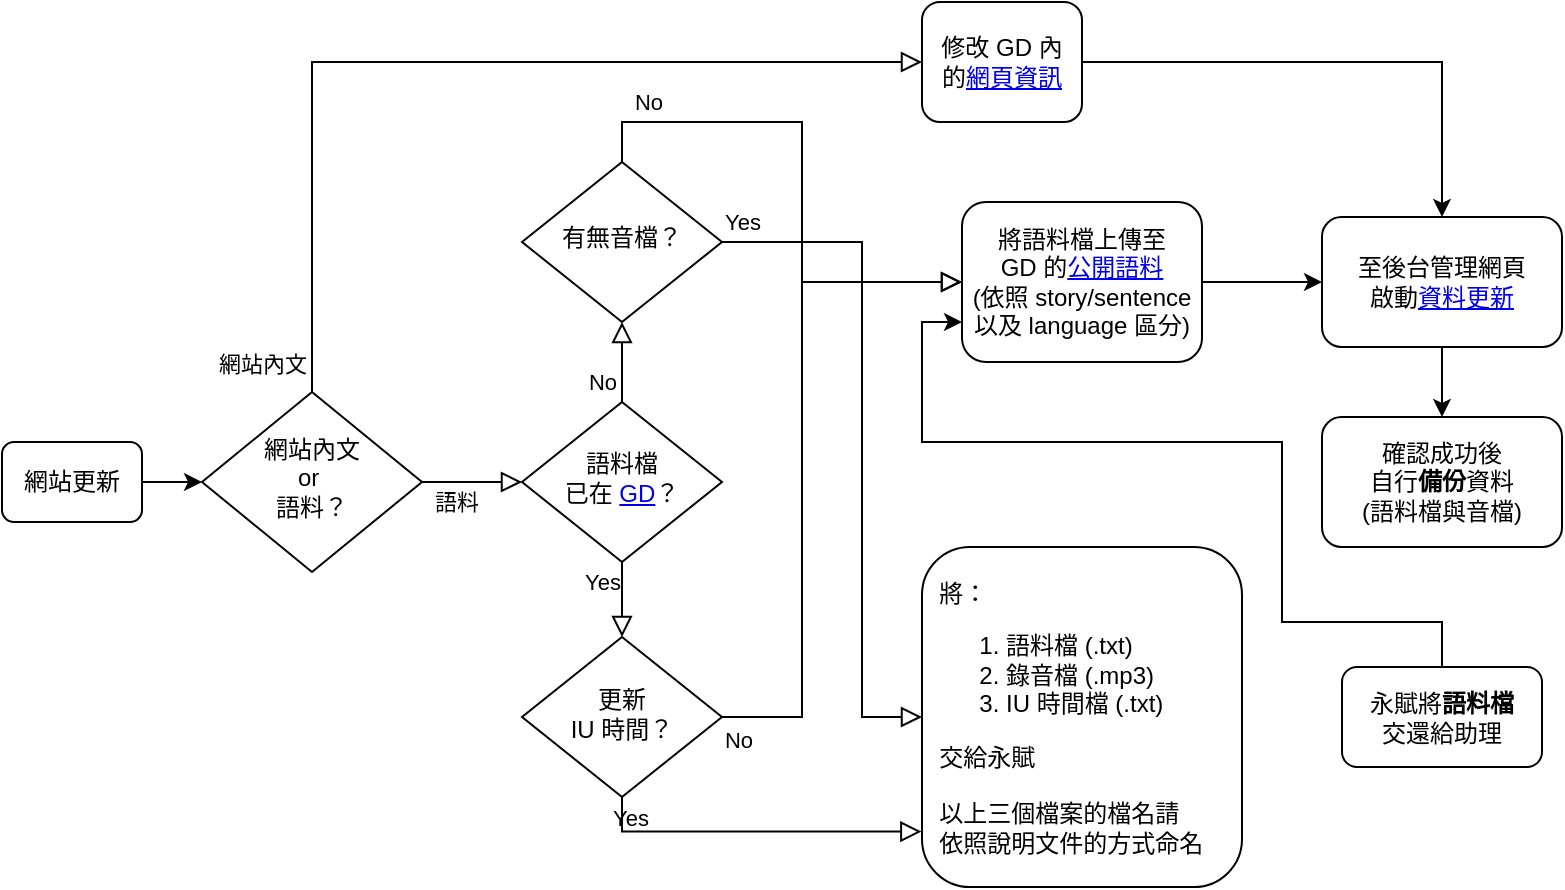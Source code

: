 <mxfile version="14.6.13" type="device"><diagram id="C5RBs43oDa-KdzZeNtuy" name="Page-1"><mxGraphModel dx="1693" dy="1706" grid="1" gridSize="10" guides="1" tooltips="1" connect="1" arrows="1" fold="1" page="1" pageScale="1" pageWidth="827" pageHeight="1169" math="0" shadow="0"><root><mxCell id="WIyWlLk6GJQsqaUBKTNV-0"/><mxCell id="WIyWlLk6GJQsqaUBKTNV-1" parent="WIyWlLk6GJQsqaUBKTNV-0"/><mxCell id="WIyWlLk6GJQsqaUBKTNV-3" value="網站更新" style="rounded=1;whiteSpace=wrap;html=1;fontSize=12;glass=0;strokeWidth=1;shadow=0;" parent="WIyWlLk6GJQsqaUBKTNV-1" vertex="1"><mxGeometry x="-230" y="10" width="70" height="40" as="geometry"/></mxCell><mxCell id="WIyWlLk6GJQsqaUBKTNV-4" value="Yes" style="rounded=0;html=1;jettySize=auto;orthogonalLoop=1;fontSize=11;endArrow=block;endFill=0;endSize=8;strokeWidth=1;shadow=0;labelBackgroundColor=none;edgeStyle=orthogonalEdgeStyle;exitX=0.5;exitY=1;exitDx=0;exitDy=0;" parent="WIyWlLk6GJQsqaUBKTNV-1" source="WIyWlLk6GJQsqaUBKTNV-6" target="WIyWlLk6GJQsqaUBKTNV-10" edge="1"><mxGeometry x="-0.538" y="-10" relative="1" as="geometry"><mxPoint as="offset"/></mxGeometry></mxCell><mxCell id="WIyWlLk6GJQsqaUBKTNV-5" value="No" style="edgeStyle=orthogonalEdgeStyle;rounded=0;html=1;jettySize=auto;orthogonalLoop=1;fontSize=11;endArrow=block;endFill=0;endSize=8;strokeWidth=1;shadow=0;labelBackgroundColor=none;exitX=0.5;exitY=0;exitDx=0;exitDy=0;entryX=0.5;entryY=1;entryDx=0;entryDy=0;" parent="WIyWlLk6GJQsqaUBKTNV-1" source="WIyWlLk6GJQsqaUBKTNV-6" target="FPayXZyICiVkKeWRvV8T-0" edge="1"><mxGeometry x="-0.5" y="10" relative="1" as="geometry"><mxPoint as="offset"/><mxPoint x="80" y="-50" as="targetPoint"/></mxGeometry></mxCell><mxCell id="WIyWlLk6GJQsqaUBKTNV-6" value="語料檔&lt;br&gt;已在 &lt;a href=&quot;https://drive.google.com/drive/folders/1anXf0owlXjyu_qc7mF-_ayNJGfo_0CiV&quot;&gt;GD&lt;/a&gt;？" style="rhombus;whiteSpace=wrap;html=1;shadow=0;fontFamily=Helvetica;fontSize=12;align=center;strokeWidth=1;spacing=6;spacingTop=-4;" parent="WIyWlLk6GJQsqaUBKTNV-1" vertex="1"><mxGeometry x="30" y="-10" width="100" height="80" as="geometry"/></mxCell><mxCell id="WIyWlLk6GJQsqaUBKTNV-8" value="No" style="rounded=0;html=1;jettySize=auto;orthogonalLoop=1;fontSize=11;endArrow=block;endFill=0;endSize=8;strokeWidth=1;shadow=0;labelBackgroundColor=none;edgeStyle=orthogonalEdgeStyle;exitX=1;exitY=0.5;exitDx=0;exitDy=0;entryX=0;entryY=0.5;entryDx=0;entryDy=0;" parent="WIyWlLk6GJQsqaUBKTNV-1" source="WIyWlLk6GJQsqaUBKTNV-10" target="FPayXZyICiVkKeWRvV8T-15" edge="1"><mxGeometry x="-0.953" y="-10" relative="1" as="geometry"><mxPoint y="1" as="offset"/><mxPoint x="240" y="470" as="targetPoint"/><Array as="points"><mxPoint x="170" y="148"/><mxPoint x="170" y="-70"/></Array></mxGeometry></mxCell><mxCell id="WIyWlLk6GJQsqaUBKTNV-10" value="更新&lt;br&gt;IU 時間？" style="rhombus;whiteSpace=wrap;html=1;shadow=0;fontFamily=Helvetica;fontSize=12;align=center;strokeWidth=1;spacing=6;spacingTop=-4;" parent="WIyWlLk6GJQsqaUBKTNV-1" vertex="1"><mxGeometry x="30" y="107.5" width="100" height="80" as="geometry"/></mxCell><mxCell id="FPayXZyICiVkKeWRvV8T-0" value="有無音檔？" style="rhombus;whiteSpace=wrap;html=1;shadow=0;fontFamily=Helvetica;fontSize=12;align=center;strokeWidth=1;spacing=6;spacingTop=-4;" parent="WIyWlLk6GJQsqaUBKTNV-1" vertex="1"><mxGeometry x="30" y="-130" width="100" height="80" as="geometry"/></mxCell><mxCell id="FPayXZyICiVkKeWRvV8T-2" value="&amp;nbsp; 將：&lt;br&gt;&lt;ol&gt;&lt;li&gt;語料檔 (.txt)&lt;/li&gt;&lt;li&gt;錄音檔 (.mp3)&lt;/li&gt;&lt;li&gt;IU 時間檔 (.txt)&lt;/li&gt;&lt;/ol&gt;&lt;div&gt;&amp;nbsp; 交給永賦&lt;/div&gt;&lt;div&gt;&lt;br&gt;&lt;/div&gt;&lt;div&gt;&amp;nbsp; 以上三個檔案的檔名請&lt;/div&gt;&lt;div&gt;&amp;nbsp; 依照說明&lt;span&gt;文件的方式命名&lt;/span&gt;&lt;/div&gt;" style="rounded=1;whiteSpace=wrap;html=1;fontSize=12;glass=0;strokeWidth=1;shadow=0;align=left;" parent="WIyWlLk6GJQsqaUBKTNV-1" vertex="1"><mxGeometry x="230" y="62.5" width="160" height="170" as="geometry"/></mxCell><mxCell id="FPayXZyICiVkKeWRvV8T-8" value="Yes" style="rounded=0;html=1;jettySize=auto;orthogonalLoop=1;fontSize=11;endArrow=block;endFill=0;endSize=8;strokeWidth=1;shadow=0;labelBackgroundColor=none;edgeStyle=orthogonalEdgeStyle;entryX=-0.002;entryY=0.837;entryDx=0;entryDy=0;exitX=0.5;exitY=1;exitDx=0;exitDy=0;entryPerimeter=0;" parent="WIyWlLk6GJQsqaUBKTNV-1" source="WIyWlLk6GJQsqaUBKTNV-10" target="FPayXZyICiVkKeWRvV8T-2" edge="1"><mxGeometry x="-0.75" y="8" relative="1" as="geometry"><mxPoint y="1" as="offset"/><mxPoint x="460" y="360" as="sourcePoint"/><mxPoint x="410" y="460" as="targetPoint"/><Array as="points"><mxPoint x="80" y="205"/></Array></mxGeometry></mxCell><mxCell id="6t3Z8UJ7dsG1fOd0mnVM-5" style="edgeStyle=orthogonalEdgeStyle;rounded=0;orthogonalLoop=1;jettySize=auto;html=1;entryX=0;entryY=0.75;entryDx=0;entryDy=0;" edge="1" parent="WIyWlLk6GJQsqaUBKTNV-1" source="FPayXZyICiVkKeWRvV8T-12" target="FPayXZyICiVkKeWRvV8T-15"><mxGeometry relative="1" as="geometry"><Array as="points"><mxPoint x="490" y="100"/><mxPoint x="410" y="100"/><mxPoint x="410" y="10"/><mxPoint x="230" y="10"/><mxPoint x="230" y="-50"/></Array></mxGeometry></mxCell><mxCell id="FPayXZyICiVkKeWRvV8T-12" value="永賦將&lt;b&gt;語料檔&lt;br&gt;&lt;/b&gt;交還給助理" style="rounded=1;whiteSpace=wrap;html=1;fontSize=12;glass=0;strokeWidth=1;shadow=0;" parent="WIyWlLk6GJQsqaUBKTNV-1" vertex="1"><mxGeometry x="440" y="122.5" width="100" height="50" as="geometry"/></mxCell><mxCell id="FPayXZyICiVkKeWRvV8T-14" value="Yes" style="edgeStyle=orthogonalEdgeStyle;rounded=0;html=1;jettySize=auto;orthogonalLoop=1;fontSize=11;endArrow=block;endFill=0;endSize=8;strokeWidth=1;shadow=0;labelBackgroundColor=none;entryX=0;entryY=0.5;entryDx=0;entryDy=0;exitX=1;exitY=0.5;exitDx=0;exitDy=0;" parent="WIyWlLk6GJQsqaUBKTNV-1" source="FPayXZyICiVkKeWRvV8T-0" target="FPayXZyICiVkKeWRvV8T-2" edge="1"><mxGeometry x="-0.941" y="10" relative="1" as="geometry"><mxPoint as="offset"/><mxPoint x="570" y="350" as="sourcePoint"/><mxPoint x="620" y="430" as="targetPoint"/><Array as="points"><mxPoint x="200" y="-90"/><mxPoint x="200" y="148"/></Array></mxGeometry></mxCell><mxCell id="6t3Z8UJ7dsG1fOd0mnVM-0" style="edgeStyle=orthogonalEdgeStyle;rounded=0;orthogonalLoop=1;jettySize=auto;html=1;entryX=0;entryY=0.5;entryDx=0;entryDy=0;" edge="1" parent="WIyWlLk6GJQsqaUBKTNV-1" source="FPayXZyICiVkKeWRvV8T-15" target="FPayXZyICiVkKeWRvV8T-18"><mxGeometry relative="1" as="geometry"/></mxCell><mxCell id="FPayXZyICiVkKeWRvV8T-15" value="將語料檔上傳至 &lt;br&gt;GD 的&lt;a href=&quot;https://drive.google.com/drive/folders/1anXf0owlXjyu_qc7mF-_ayNJGfo_0CiV&quot;&gt;公開語料&lt;/a&gt;&lt;br&gt;(依照 story/sentence&lt;br&gt;以及 language 區分)" style="rounded=1;whiteSpace=wrap;html=1;fontSize=12;glass=0;strokeWidth=1;shadow=0;" parent="WIyWlLk6GJQsqaUBKTNV-1" vertex="1"><mxGeometry x="250" y="-110" width="120" height="80" as="geometry"/></mxCell><mxCell id="FPayXZyICiVkKeWRvV8T-21" style="edgeStyle=orthogonalEdgeStyle;rounded=0;orthogonalLoop=1;jettySize=auto;html=1;exitX=0.5;exitY=1;exitDx=0;exitDy=0;" parent="WIyWlLk6GJQsqaUBKTNV-1" source="FPayXZyICiVkKeWRvV8T-18" target="FPayXZyICiVkKeWRvV8T-20" edge="1"><mxGeometry relative="1" as="geometry"/></mxCell><mxCell id="FPayXZyICiVkKeWRvV8T-18" value="至後台管理網頁&lt;br&gt;啟動&lt;a href=&quot;https://cdocs.netlify.app/#/update&quot;&gt;資料更新&lt;/a&gt;" style="rounded=1;whiteSpace=wrap;html=1;fontSize=12;glass=0;strokeWidth=1;shadow=0;" parent="WIyWlLk6GJQsqaUBKTNV-1" vertex="1"><mxGeometry x="430" y="-102.5" width="120" height="65" as="geometry"/></mxCell><mxCell id="FPayXZyICiVkKeWRvV8T-20" value="確認成功後&lt;br&gt;自行&lt;b&gt;備份&lt;/b&gt;資料&lt;br&gt;(語料檔與音檔)" style="rounded=1;whiteSpace=wrap;html=1;fontSize=12;glass=0;strokeWidth=1;shadow=0;" parent="WIyWlLk6GJQsqaUBKTNV-1" vertex="1"><mxGeometry x="430" y="-2.5" width="120" height="65" as="geometry"/></mxCell><mxCell id="FPayXZyICiVkKeWRvV8T-24" value="網站內文&lt;br&gt;or&amp;nbsp;&lt;br&gt;語料？" style="rhombus;whiteSpace=wrap;html=1;shadow=0;fontFamily=Helvetica;fontSize=12;align=center;strokeWidth=1;spacing=6;spacingTop=-4;" parent="WIyWlLk6GJQsqaUBKTNV-1" vertex="1"><mxGeometry x="-130" y="-15" width="110" height="90" as="geometry"/></mxCell><mxCell id="FPayXZyICiVkKeWRvV8T-27" value="語料" style="edgeStyle=orthogonalEdgeStyle;rounded=0;html=1;jettySize=auto;orthogonalLoop=1;fontSize=11;endArrow=block;endFill=0;endSize=8;strokeWidth=1;shadow=0;labelBackgroundColor=none;exitX=1;exitY=0.5;exitDx=0;exitDy=0;entryX=0;entryY=0.5;entryDx=0;entryDy=0;" parent="WIyWlLk6GJQsqaUBKTNV-1" source="FPayXZyICiVkKeWRvV8T-24" edge="1" target="WIyWlLk6GJQsqaUBKTNV-6"><mxGeometry x="-0.333" y="-10" relative="1" as="geometry"><mxPoint as="offset"/><mxPoint x="610" y="190" as="sourcePoint"/><mxPoint x="210" y="160" as="targetPoint"/><Array as="points"><mxPoint x="10" y="30"/><mxPoint x="10" y="30"/></Array></mxGeometry></mxCell><mxCell id="FPayXZyICiVkKeWRvV8T-28" value="網站內文" style="edgeStyle=orthogonalEdgeStyle;rounded=0;html=1;jettySize=auto;orthogonalLoop=1;fontSize=11;endArrow=block;endFill=0;endSize=8;strokeWidth=1;shadow=0;labelBackgroundColor=none;exitX=0.5;exitY=0;exitDx=0;exitDy=0;entryX=0;entryY=0.5;entryDx=0;entryDy=0;" parent="WIyWlLk6GJQsqaUBKTNV-1" source="FPayXZyICiVkKeWRvV8T-24" target="6t3Z8UJ7dsG1fOd0mnVM-1" edge="1"><mxGeometry x="-0.939" y="25" relative="1" as="geometry"><mxPoint as="offset"/><mxPoint x="740" y="210" as="sourcePoint"/><mxPoint x="890" y="-70" as="targetPoint"/><Array as="points"><mxPoint x="-75" y="-180"/></Array></mxGeometry></mxCell><mxCell id="FPayXZyICiVkKeWRvV8T-29" style="edgeStyle=orthogonalEdgeStyle;rounded=0;orthogonalLoop=1;jettySize=auto;html=1;exitX=1;exitY=0.5;exitDx=0;exitDy=0;entryX=0;entryY=0.5;entryDx=0;entryDy=0;" parent="WIyWlLk6GJQsqaUBKTNV-1" source="WIyWlLk6GJQsqaUBKTNV-3" target="FPayXZyICiVkKeWRvV8T-24" edge="1"><mxGeometry relative="1" as="geometry"><mxPoint x="660" y="80" as="sourcePoint"/><mxPoint x="40" y="-105" as="targetPoint"/></mxGeometry></mxCell><mxCell id="6t3Z8UJ7dsG1fOd0mnVM-2" style="edgeStyle=orthogonalEdgeStyle;rounded=0;orthogonalLoop=1;jettySize=auto;html=1;entryX=0.5;entryY=0;entryDx=0;entryDy=0;" edge="1" parent="WIyWlLk6GJQsqaUBKTNV-1" source="6t3Z8UJ7dsG1fOd0mnVM-1" target="FPayXZyICiVkKeWRvV8T-18"><mxGeometry relative="1" as="geometry"/></mxCell><mxCell id="6t3Z8UJ7dsG1fOd0mnVM-1" value="修改 GD 內&lt;br&gt;的&lt;a href=&quot;https://drive.google.com/drive/folders/1wRviM4yVvQySP2JG5r5a2aBBw4z8uj6q&quot;&gt;網頁資訊&lt;/a&gt;" style="rounded=1;whiteSpace=wrap;html=1;fontSize=12;glass=0;strokeWidth=1;shadow=0;" vertex="1" parent="WIyWlLk6GJQsqaUBKTNV-1"><mxGeometry x="230" y="-210" width="80" height="60" as="geometry"/></mxCell><mxCell id="6t3Z8UJ7dsG1fOd0mnVM-3" value="No" style="edgeStyle=orthogonalEdgeStyle;rounded=0;html=1;jettySize=auto;orthogonalLoop=1;fontSize=11;endArrow=block;endFill=0;endSize=8;strokeWidth=1;shadow=0;labelBackgroundColor=none;exitX=0.5;exitY=0;exitDx=0;exitDy=0;entryX=0;entryY=0.5;entryDx=0;entryDy=0;" edge="1" parent="WIyWlLk6GJQsqaUBKTNV-1" source="FPayXZyICiVkKeWRvV8T-0" target="FPayXZyICiVkKeWRvV8T-15"><mxGeometry x="-0.76" y="10" relative="1" as="geometry"><mxPoint as="offset"/><mxPoint x="140" y="-80" as="sourcePoint"/><mxPoint x="230" y="-70" as="targetPoint"/><Array as="points"><mxPoint x="80" y="-150"/><mxPoint x="170" y="-150"/><mxPoint x="170" y="-70"/></Array></mxGeometry></mxCell></root></mxGraphModel></diagram></mxfile>